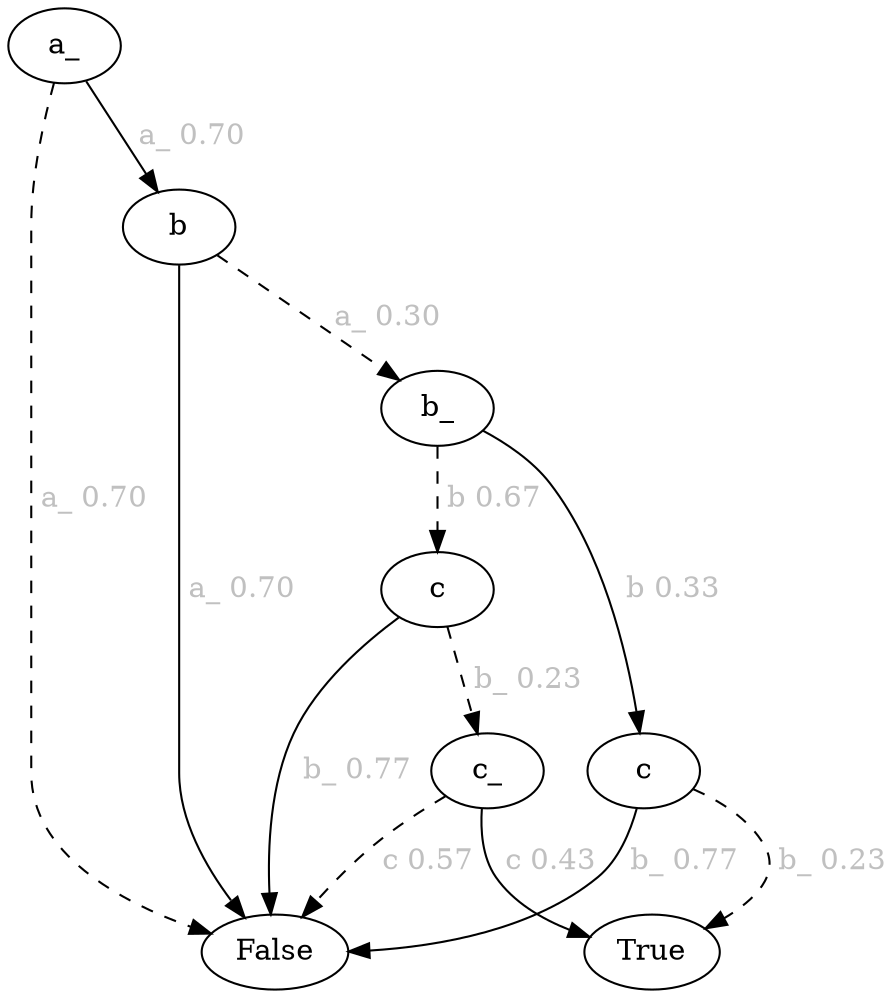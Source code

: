 digraph{2202465410384[label=a_]2202465406224[label="False"]
2202465410384 -> 2202465406224[style=dashed label=" a_ 0.70\n" fontcolor = gray]
2202465411280[label="b"]
2202465410384 -> 2202465411280 [label=" a_ 0.70\n" fontcolor = gray]
2202465411536[label="b_"]
2202465411280 -> 2202465411536[style=dashed label=" a_ 0.30\n" fontcolor = gray]
2202465412688[label="c"]
2202465411536 -> 2202465412688[style=dashed label=" b 0.67\n" fontcolor = gray]
2202465413456[label="c_"]
2202465412688 -> 2202465413456[style=dashed label=" b_ 0.23\n" fontcolor = gray]
2202465406224[label="False"]
2202465413456 -> 2202465406224[style=dashed label=" c 0.57\n" fontcolor = gray]
2202465405968[label="True"]
2202465413456 -> 2202465405968 [label=" c 0.43\n" fontcolor = gray]
2202465406224[label="False"]
2202465412688 -> 2202465406224 [label=" b_ 0.77\n" fontcolor = gray]
2202465411472[label="c"]
2202465411536 -> 2202465411472 [label=" b 0.33\n" fontcolor = gray]
2202465405968[label="True"]
2202465411472 -> 2202465405968[style=dashed label=" b_ 0.23\n" fontcolor = gray]
2202465406224[label="False"]
2202465411472 -> 2202465406224 [label=" b_ 0.77\n" fontcolor = gray]
2202465406224[label="False"]
2202465411280 -> 2202465406224 [label=" a_ 0.70\n" fontcolor = gray]
}